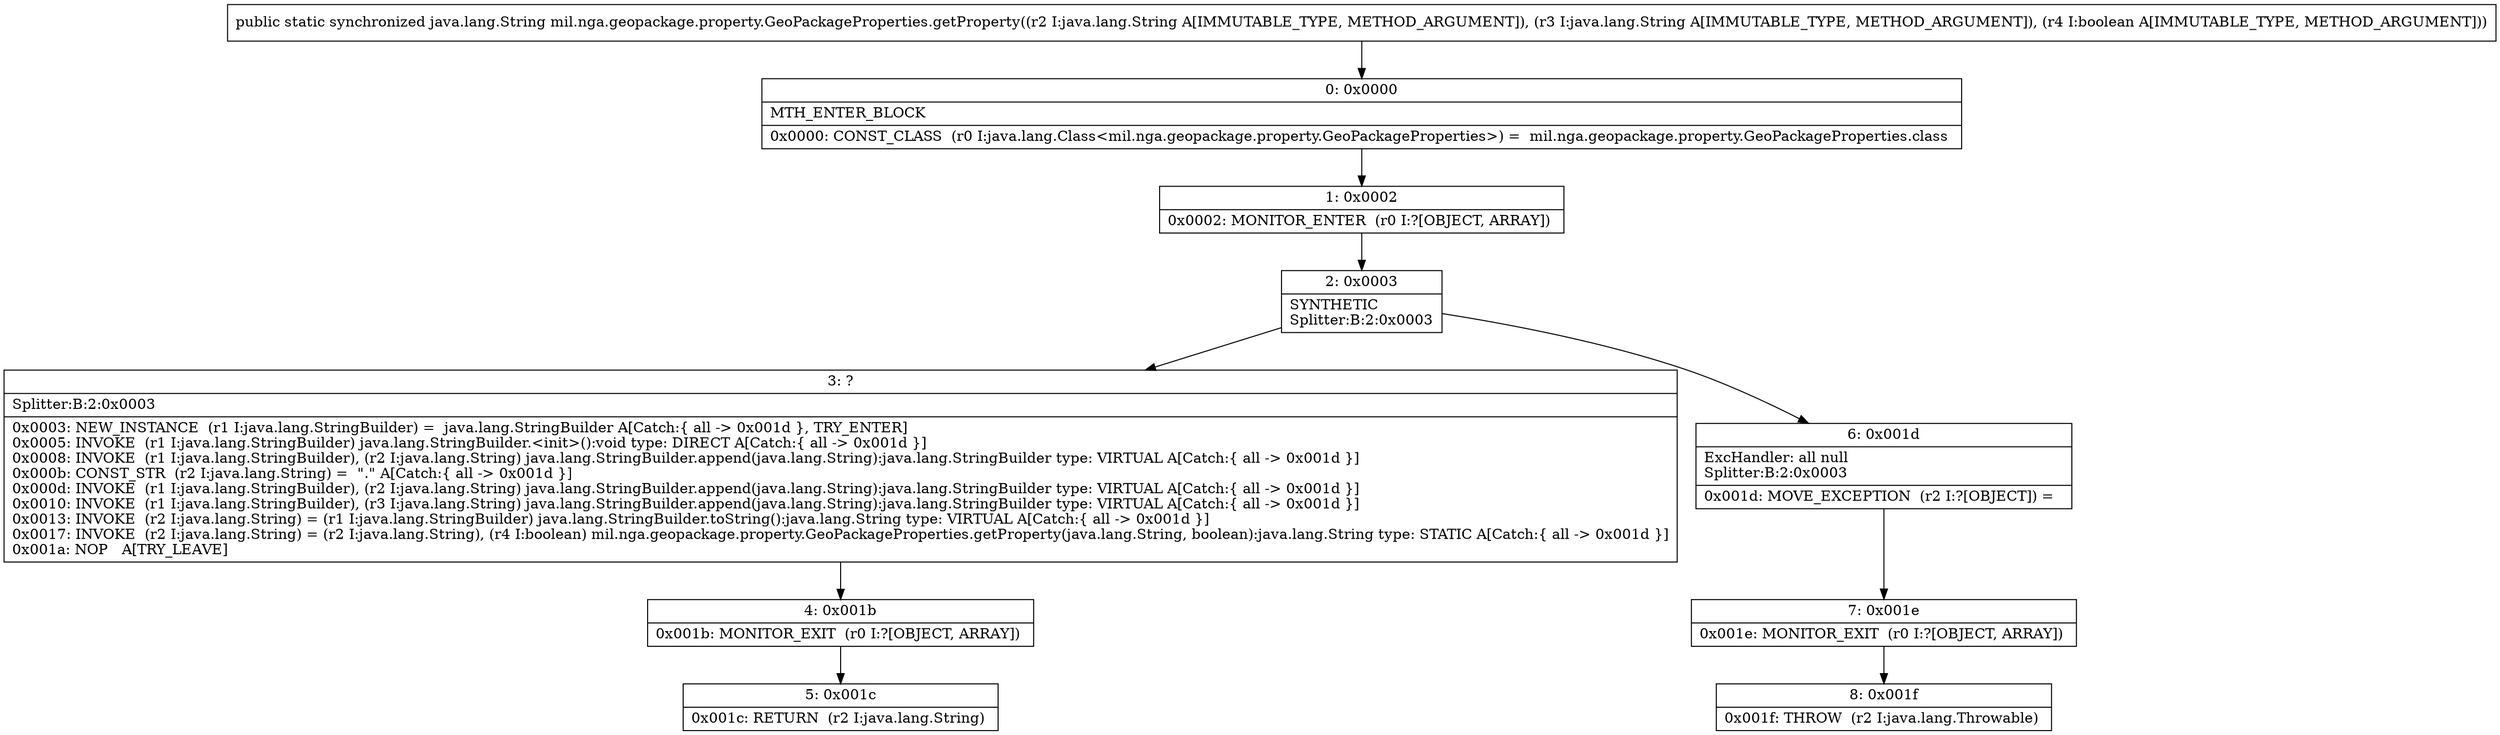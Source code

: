 digraph "CFG formil.nga.geopackage.property.GeoPackageProperties.getProperty(Ljava\/lang\/String;Ljava\/lang\/String;Z)Ljava\/lang\/String;" {
Node_0 [shape=record,label="{0\:\ 0x0000|MTH_ENTER_BLOCK\l|0x0000: CONST_CLASS  (r0 I:java.lang.Class\<mil.nga.geopackage.property.GeoPackageProperties\>) =  mil.nga.geopackage.property.GeoPackageProperties.class \l}"];
Node_1 [shape=record,label="{1\:\ 0x0002|0x0002: MONITOR_ENTER  (r0 I:?[OBJECT, ARRAY]) \l}"];
Node_2 [shape=record,label="{2\:\ 0x0003|SYNTHETIC\lSplitter:B:2:0x0003\l}"];
Node_3 [shape=record,label="{3\:\ ?|Splitter:B:2:0x0003\l|0x0003: NEW_INSTANCE  (r1 I:java.lang.StringBuilder) =  java.lang.StringBuilder A[Catch:\{ all \-\> 0x001d \}, TRY_ENTER]\l0x0005: INVOKE  (r1 I:java.lang.StringBuilder) java.lang.StringBuilder.\<init\>():void type: DIRECT A[Catch:\{ all \-\> 0x001d \}]\l0x0008: INVOKE  (r1 I:java.lang.StringBuilder), (r2 I:java.lang.String) java.lang.StringBuilder.append(java.lang.String):java.lang.StringBuilder type: VIRTUAL A[Catch:\{ all \-\> 0x001d \}]\l0x000b: CONST_STR  (r2 I:java.lang.String) =  \".\" A[Catch:\{ all \-\> 0x001d \}]\l0x000d: INVOKE  (r1 I:java.lang.StringBuilder), (r2 I:java.lang.String) java.lang.StringBuilder.append(java.lang.String):java.lang.StringBuilder type: VIRTUAL A[Catch:\{ all \-\> 0x001d \}]\l0x0010: INVOKE  (r1 I:java.lang.StringBuilder), (r3 I:java.lang.String) java.lang.StringBuilder.append(java.lang.String):java.lang.StringBuilder type: VIRTUAL A[Catch:\{ all \-\> 0x001d \}]\l0x0013: INVOKE  (r2 I:java.lang.String) = (r1 I:java.lang.StringBuilder) java.lang.StringBuilder.toString():java.lang.String type: VIRTUAL A[Catch:\{ all \-\> 0x001d \}]\l0x0017: INVOKE  (r2 I:java.lang.String) = (r2 I:java.lang.String), (r4 I:boolean) mil.nga.geopackage.property.GeoPackageProperties.getProperty(java.lang.String, boolean):java.lang.String type: STATIC A[Catch:\{ all \-\> 0x001d \}]\l0x001a: NOP   A[TRY_LEAVE]\l}"];
Node_4 [shape=record,label="{4\:\ 0x001b|0x001b: MONITOR_EXIT  (r0 I:?[OBJECT, ARRAY]) \l}"];
Node_5 [shape=record,label="{5\:\ 0x001c|0x001c: RETURN  (r2 I:java.lang.String) \l}"];
Node_6 [shape=record,label="{6\:\ 0x001d|ExcHandler: all null\lSplitter:B:2:0x0003\l|0x001d: MOVE_EXCEPTION  (r2 I:?[OBJECT]) =  \l}"];
Node_7 [shape=record,label="{7\:\ 0x001e|0x001e: MONITOR_EXIT  (r0 I:?[OBJECT, ARRAY]) \l}"];
Node_8 [shape=record,label="{8\:\ 0x001f|0x001f: THROW  (r2 I:java.lang.Throwable) \l}"];
MethodNode[shape=record,label="{public static synchronized java.lang.String mil.nga.geopackage.property.GeoPackageProperties.getProperty((r2 I:java.lang.String A[IMMUTABLE_TYPE, METHOD_ARGUMENT]), (r3 I:java.lang.String A[IMMUTABLE_TYPE, METHOD_ARGUMENT]), (r4 I:boolean A[IMMUTABLE_TYPE, METHOD_ARGUMENT])) }"];
MethodNode -> Node_0;
Node_0 -> Node_1;
Node_1 -> Node_2;
Node_2 -> Node_3;
Node_2 -> Node_6;
Node_3 -> Node_4;
Node_4 -> Node_5;
Node_6 -> Node_7;
Node_7 -> Node_8;
}


